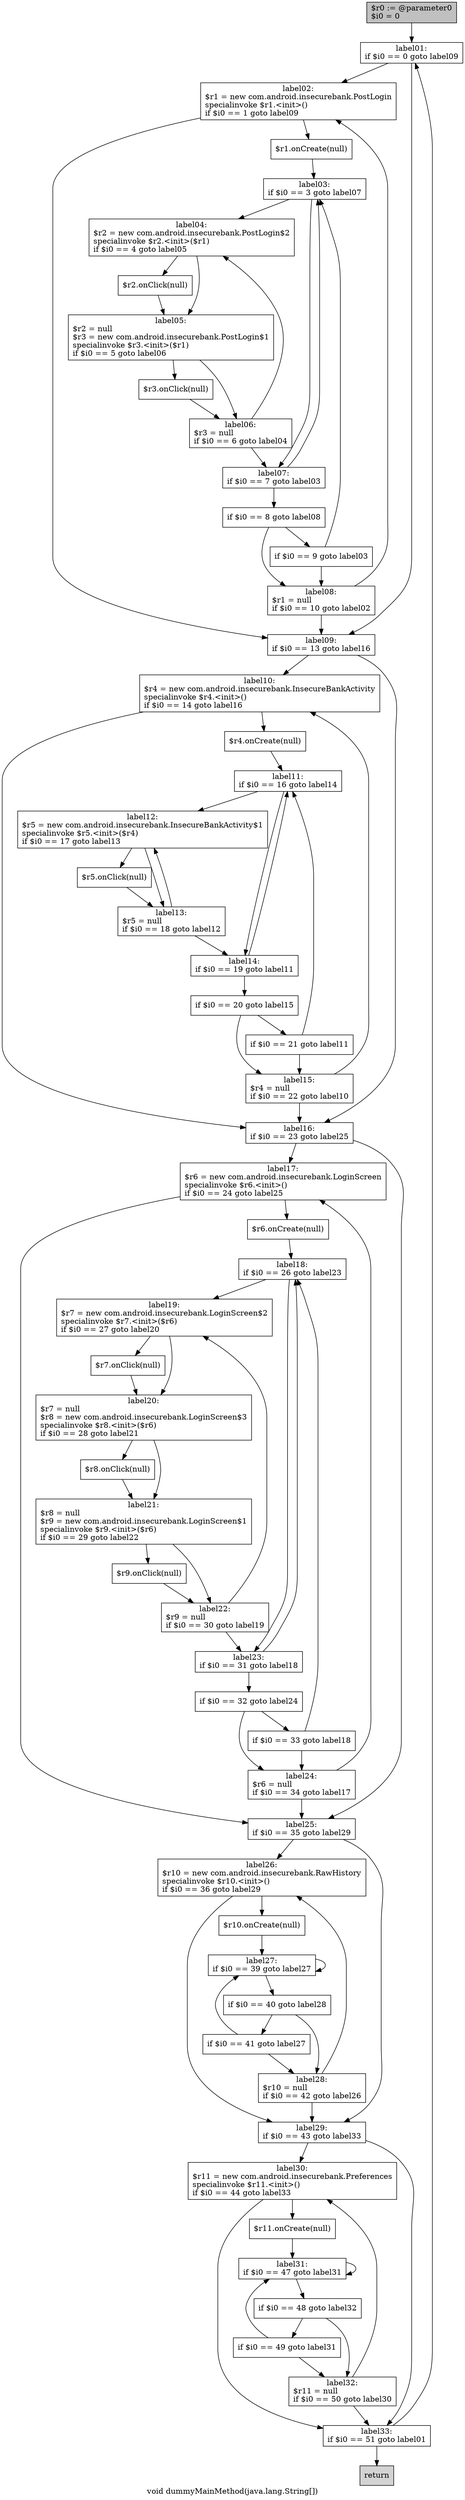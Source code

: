 digraph "void dummyMainMethod(java.lang.String[])" {
    label="void dummyMainMethod(java.lang.String[])";
    node [shape=box];
    "0" [style=filled,fillcolor=gray,label="$r0 := @parameter0\l$i0 = 0\l",];
    "1" [label="label01:\nif $i0 == 0 goto label09\l",];
    "0"->"1";
    "2" [label="label02:\n$r1 = new com.android.insecurebank.PostLogin\lspecialinvoke $r1.<init>()\lif $i0 == 1 goto label09\l",];
    "1"->"2";
    "14" [label="label09:\nif $i0 == 13 goto label16\l",];
    "1"->"14";
    "3" [label="$r1.onCreate(null)\l",];
    "2"->"3";
    "2"->"14";
    "4" [label="label03:\nif $i0 == 3 goto label07\l",];
    "3"->"4";
    "5" [label="label04:\n$r2 = new com.android.insecurebank.PostLogin$2\lspecialinvoke $r2.<init>($r1)\lif $i0 == 4 goto label05\l",];
    "4"->"5";
    "10" [label="label07:\nif $i0 == 7 goto label03\l",];
    "4"->"10";
    "6" [label="$r2.onClick(null)\l",];
    "5"->"6";
    "7" [label="label05:\n$r2 = null\l$r3 = new com.android.insecurebank.PostLogin$1\lspecialinvoke $r3.<init>($r1)\lif $i0 == 5 goto label06\l",];
    "5"->"7";
    "6"->"7";
    "8" [label="$r3.onClick(null)\l",];
    "7"->"8";
    "9" [label="label06:\n$r3 = null\lif $i0 == 6 goto label04\l",];
    "7"->"9";
    "8"->"9";
    "9"->"5";
    "9"->"10";
    "10"->"4";
    "11" [label="if $i0 == 8 goto label08\l",];
    "10"->"11";
    "12" [label="if $i0 == 9 goto label03\l",];
    "11"->"12";
    "13" [label="label08:\n$r1 = null\lif $i0 == 10 goto label02\l",];
    "11"->"13";
    "12"->"4";
    "12"->"13";
    "13"->"2";
    "13"->"14";
    "15" [label="label10:\n$r4 = new com.android.insecurebank.InsecureBankActivity\lspecialinvoke $r4.<init>()\lif $i0 == 14 goto label16\l",];
    "14"->"15";
    "25" [label="label16:\nif $i0 == 23 goto label25\l",];
    "14"->"25";
    "16" [label="$r4.onCreate(null)\l",];
    "15"->"16";
    "15"->"25";
    "17" [label="label11:\nif $i0 == 16 goto label14\l",];
    "16"->"17";
    "18" [label="label12:\n$r5 = new com.android.insecurebank.InsecureBankActivity$1\lspecialinvoke $r5.<init>($r4)\lif $i0 == 17 goto label13\l",];
    "17"->"18";
    "21" [label="label14:\nif $i0 == 19 goto label11\l",];
    "17"->"21";
    "19" [label="$r5.onClick(null)\l",];
    "18"->"19";
    "20" [label="label13:\n$r5 = null\lif $i0 == 18 goto label12\l",];
    "18"->"20";
    "19"->"20";
    "20"->"18";
    "20"->"21";
    "21"->"17";
    "22" [label="if $i0 == 20 goto label15\l",];
    "21"->"22";
    "23" [label="if $i0 == 21 goto label11\l",];
    "22"->"23";
    "24" [label="label15:\n$r4 = null\lif $i0 == 22 goto label10\l",];
    "22"->"24";
    "23"->"17";
    "23"->"24";
    "24"->"15";
    "24"->"25";
    "26" [label="label17:\n$r6 = new com.android.insecurebank.LoginScreen\lspecialinvoke $r6.<init>()\lif $i0 == 24 goto label25\l",];
    "25"->"26";
    "40" [label="label25:\nif $i0 == 35 goto label29\l",];
    "25"->"40";
    "27" [label="$r6.onCreate(null)\l",];
    "26"->"27";
    "26"->"40";
    "28" [label="label18:\nif $i0 == 26 goto label23\l",];
    "27"->"28";
    "29" [label="label19:\n$r7 = new com.android.insecurebank.LoginScreen$2\lspecialinvoke $r7.<init>($r6)\lif $i0 == 27 goto label20\l",];
    "28"->"29";
    "36" [label="label23:\nif $i0 == 31 goto label18\l",];
    "28"->"36";
    "30" [label="$r7.onClick(null)\l",];
    "29"->"30";
    "31" [label="label20:\n$r7 = null\l$r8 = new com.android.insecurebank.LoginScreen$3\lspecialinvoke $r8.<init>($r6)\lif $i0 == 28 goto label21\l",];
    "29"->"31";
    "30"->"31";
    "32" [label="$r8.onClick(null)\l",];
    "31"->"32";
    "33" [label="label21:\n$r8 = null\l$r9 = new com.android.insecurebank.LoginScreen$1\lspecialinvoke $r9.<init>($r6)\lif $i0 == 29 goto label22\l",];
    "31"->"33";
    "32"->"33";
    "34" [label="$r9.onClick(null)\l",];
    "33"->"34";
    "35" [label="label22:\n$r9 = null\lif $i0 == 30 goto label19\l",];
    "33"->"35";
    "34"->"35";
    "35"->"29";
    "35"->"36";
    "36"->"28";
    "37" [label="if $i0 == 32 goto label24\l",];
    "36"->"37";
    "38" [label="if $i0 == 33 goto label18\l",];
    "37"->"38";
    "39" [label="label24:\n$r6 = null\lif $i0 == 34 goto label17\l",];
    "37"->"39";
    "38"->"28";
    "38"->"39";
    "39"->"26";
    "39"->"40";
    "41" [label="label26:\n$r10 = new com.android.insecurebank.RawHistory\lspecialinvoke $r10.<init>()\lif $i0 == 36 goto label29\l",];
    "40"->"41";
    "47" [label="label29:\nif $i0 == 43 goto label33\l",];
    "40"->"47";
    "42" [label="$r10.onCreate(null)\l",];
    "41"->"42";
    "41"->"47";
    "43" [label="label27:\nif $i0 == 39 goto label27\l",];
    "42"->"43";
    "43"->"43";
    "44" [label="if $i0 == 40 goto label28\l",];
    "43"->"44";
    "45" [label="if $i0 == 41 goto label27\l",];
    "44"->"45";
    "46" [label="label28:\n$r10 = null\lif $i0 == 42 goto label26\l",];
    "44"->"46";
    "45"->"43";
    "45"->"46";
    "46"->"41";
    "46"->"47";
    "48" [label="label30:\n$r11 = new com.android.insecurebank.Preferences\lspecialinvoke $r11.<init>()\lif $i0 == 44 goto label33\l",];
    "47"->"48";
    "54" [label="label33:\nif $i0 == 51 goto label01\l",];
    "47"->"54";
    "49" [label="$r11.onCreate(null)\l",];
    "48"->"49";
    "48"->"54";
    "50" [label="label31:\nif $i0 == 47 goto label31\l",];
    "49"->"50";
    "50"->"50";
    "51" [label="if $i0 == 48 goto label32\l",];
    "50"->"51";
    "52" [label="if $i0 == 49 goto label31\l",];
    "51"->"52";
    "53" [label="label32:\n$r11 = null\lif $i0 == 50 goto label30\l",];
    "51"->"53";
    "52"->"50";
    "52"->"53";
    "53"->"48";
    "53"->"54";
    "54"->"1";
    "55" [style=filled,fillcolor=lightgray,label="return\l",];
    "54"->"55";
}
